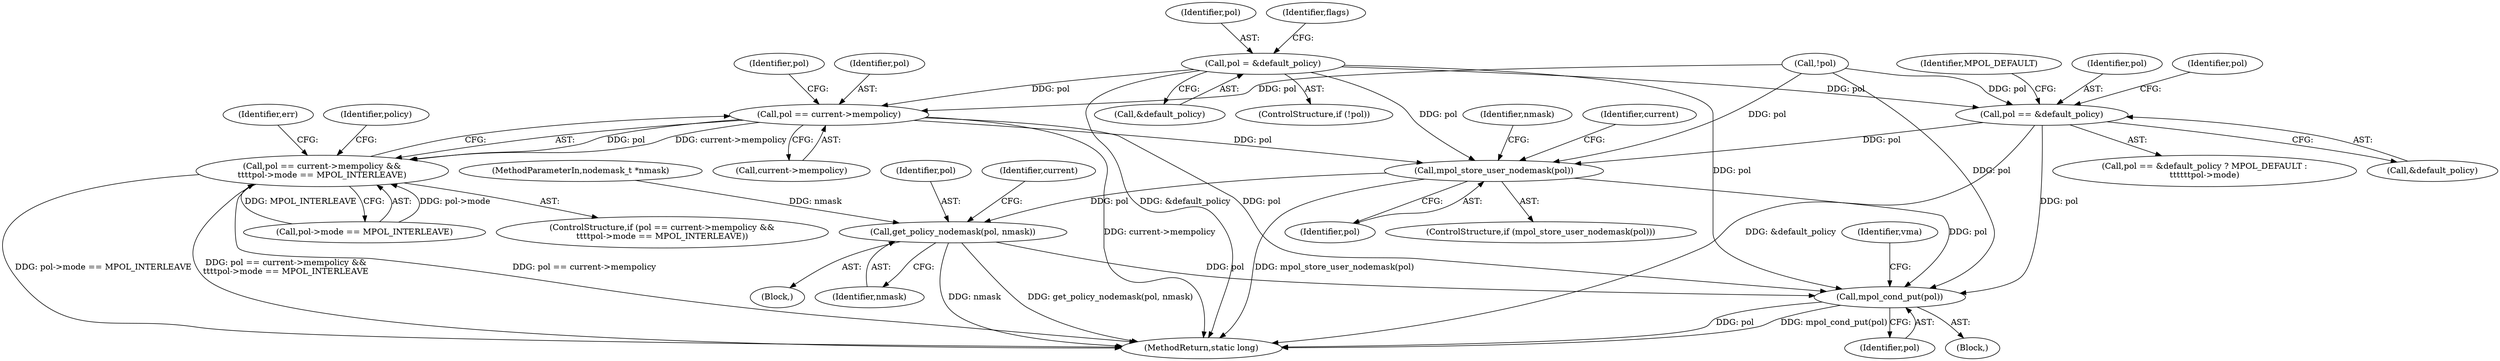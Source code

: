 digraph "0_linux_73223e4e2e3867ebf033a5a8eb2e5df0158ccc99@pointer" {
"1000229" [label="(Call,pol = &default_policy)"];
"1000259" [label="(Call,pol == current->mempolicy)"];
"1000258" [label="(Call,pol == current->mempolicy &&\n\t\t\t\tpol->mode == MPOL_INTERLEAVE)"];
"1000318" [label="(Call,mpol_store_user_nodemask(pol))"];
"1000333" [label="(Call,get_policy_nodemask(pol, nmask))"];
"1000339" [label="(Call,mpol_cond_put(pol))"];
"1000295" [label="(Call,pol == &default_policy)"];
"1000227" [label="(Call,!pol)"];
"1000258" [label="(Call,pol == current->mempolicy &&\n\t\t\t\tpol->mode == MPOL_INTERLEAVE)"];
"1000294" [label="(Call,pol == &default_policy ? MPOL_DEFAULT :\n\t\t\t\t\t\tpol->mode)"];
"1000330" [label="(Block,)"];
"1000299" [label="(Identifier,MPOL_DEFAULT)"];
"1000226" [label="(ControlStructure,if (!pol))"];
"1000285" [label="(Identifier,err)"];
"1000295" [label="(Call,pol == &default_policy)"];
"1000342" [label="(Identifier,vma)"];
"1000264" [label="(Call,pol->mode == MPOL_INTERLEAVE)"];
"1000296" [label="(Identifier,pol)"];
"1000333" [label="(Call,get_policy_nodemask(pol, nmask))"];
"1000230" [label="(Identifier,pol)"];
"1000257" [label="(ControlStructure,if (pol == current->mempolicy &&\n\t\t\t\tpol->mode == MPOL_INTERLEAVE))"];
"1000337" [label="(Identifier,current)"];
"1000261" [label="(Call,current->mempolicy)"];
"1000335" [label="(Identifier,nmask)"];
"1000266" [label="(Identifier,pol)"];
"1000272" [label="(Identifier,policy)"];
"1000229" [label="(Call,pol = &default_policy)"];
"1000259" [label="(Call,pol == current->mempolicy)"];
"1000318" [label="(Call,mpol_store_user_nodemask(pol))"];
"1000301" [label="(Identifier,pol)"];
"1000106" [label="(MethodParameterIn,nodemask_t *nmask)"];
"1000235" [label="(Identifier,flags)"];
"1000231" [label="(Call,&default_policy)"];
"1000260" [label="(Identifier,pol)"];
"1000352" [label="(MethodReturn,static long)"];
"1000323" [label="(Identifier,nmask)"];
"1000332" [label="(Identifier,current)"];
"1000319" [label="(Identifier,pol)"];
"1000297" [label="(Call,&default_policy)"];
"1000109" [label="(Block,)"];
"1000340" [label="(Identifier,pol)"];
"1000317" [label="(ControlStructure,if (mpol_store_user_nodemask(pol)))"];
"1000334" [label="(Identifier,pol)"];
"1000339" [label="(Call,mpol_cond_put(pol))"];
"1000229" -> "1000226"  [label="AST: "];
"1000229" -> "1000231"  [label="CFG: "];
"1000230" -> "1000229"  [label="AST: "];
"1000231" -> "1000229"  [label="AST: "];
"1000235" -> "1000229"  [label="CFG: "];
"1000229" -> "1000352"  [label="DDG: &default_policy"];
"1000229" -> "1000259"  [label="DDG: pol"];
"1000229" -> "1000295"  [label="DDG: pol"];
"1000229" -> "1000318"  [label="DDG: pol"];
"1000229" -> "1000339"  [label="DDG: pol"];
"1000259" -> "1000258"  [label="AST: "];
"1000259" -> "1000261"  [label="CFG: "];
"1000260" -> "1000259"  [label="AST: "];
"1000261" -> "1000259"  [label="AST: "];
"1000266" -> "1000259"  [label="CFG: "];
"1000258" -> "1000259"  [label="CFG: "];
"1000259" -> "1000352"  [label="DDG: current->mempolicy"];
"1000259" -> "1000258"  [label="DDG: pol"];
"1000259" -> "1000258"  [label="DDG: current->mempolicy"];
"1000227" -> "1000259"  [label="DDG: pol"];
"1000259" -> "1000318"  [label="DDG: pol"];
"1000259" -> "1000339"  [label="DDG: pol"];
"1000258" -> "1000257"  [label="AST: "];
"1000258" -> "1000264"  [label="CFG: "];
"1000264" -> "1000258"  [label="AST: "];
"1000272" -> "1000258"  [label="CFG: "];
"1000285" -> "1000258"  [label="CFG: "];
"1000258" -> "1000352"  [label="DDG: pol == current->mempolicy"];
"1000258" -> "1000352"  [label="DDG: pol->mode == MPOL_INTERLEAVE"];
"1000258" -> "1000352"  [label="DDG: pol == current->mempolicy &&\n\t\t\t\tpol->mode == MPOL_INTERLEAVE"];
"1000264" -> "1000258"  [label="DDG: pol->mode"];
"1000264" -> "1000258"  [label="DDG: MPOL_INTERLEAVE"];
"1000318" -> "1000317"  [label="AST: "];
"1000318" -> "1000319"  [label="CFG: "];
"1000319" -> "1000318"  [label="AST: "];
"1000323" -> "1000318"  [label="CFG: "];
"1000332" -> "1000318"  [label="CFG: "];
"1000318" -> "1000352"  [label="DDG: mpol_store_user_nodemask(pol)"];
"1000295" -> "1000318"  [label="DDG: pol"];
"1000227" -> "1000318"  [label="DDG: pol"];
"1000318" -> "1000333"  [label="DDG: pol"];
"1000318" -> "1000339"  [label="DDG: pol"];
"1000333" -> "1000330"  [label="AST: "];
"1000333" -> "1000335"  [label="CFG: "];
"1000334" -> "1000333"  [label="AST: "];
"1000335" -> "1000333"  [label="AST: "];
"1000337" -> "1000333"  [label="CFG: "];
"1000333" -> "1000352"  [label="DDG: get_policy_nodemask(pol, nmask)"];
"1000333" -> "1000352"  [label="DDG: nmask"];
"1000106" -> "1000333"  [label="DDG: nmask"];
"1000333" -> "1000339"  [label="DDG: pol"];
"1000339" -> "1000109"  [label="AST: "];
"1000339" -> "1000340"  [label="CFG: "];
"1000340" -> "1000339"  [label="AST: "];
"1000342" -> "1000339"  [label="CFG: "];
"1000339" -> "1000352"  [label="DDG: mpol_cond_put(pol)"];
"1000339" -> "1000352"  [label="DDG: pol"];
"1000295" -> "1000339"  [label="DDG: pol"];
"1000227" -> "1000339"  [label="DDG: pol"];
"1000295" -> "1000294"  [label="AST: "];
"1000295" -> "1000297"  [label="CFG: "];
"1000296" -> "1000295"  [label="AST: "];
"1000297" -> "1000295"  [label="AST: "];
"1000299" -> "1000295"  [label="CFG: "];
"1000301" -> "1000295"  [label="CFG: "];
"1000295" -> "1000352"  [label="DDG: &default_policy"];
"1000227" -> "1000295"  [label="DDG: pol"];
}
